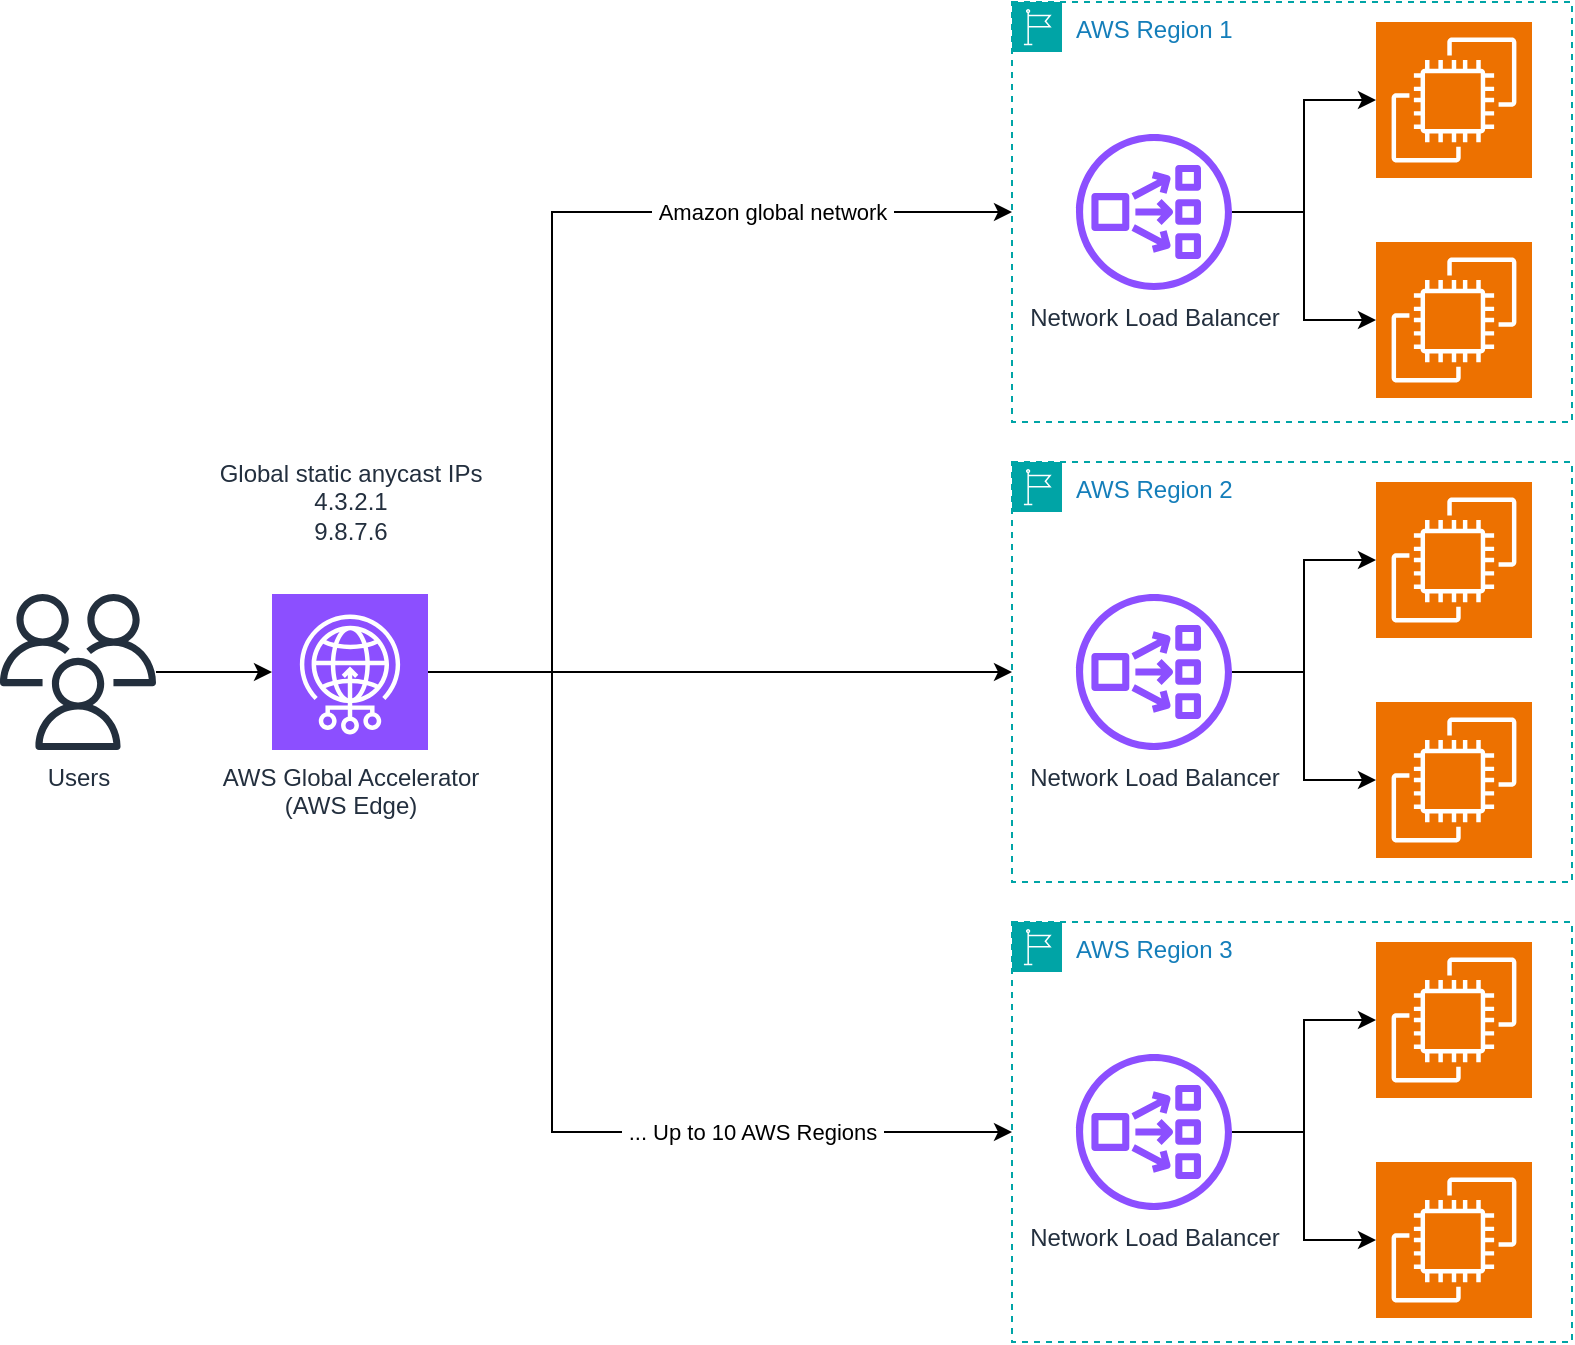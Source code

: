 <mxfile version="26.0.4">
  <diagram name="Page-1" id="mfqqPAo1RyYfkp_bL9wX">
    <mxGraphModel dx="1114" dy="1198" grid="1" gridSize="10" guides="1" tooltips="1" connect="1" arrows="1" fold="1" page="1" pageScale="1" pageWidth="850" pageHeight="1100" math="0" shadow="0">
      <root>
        <mxCell id="0" />
        <mxCell id="1" parent="0" />
        <mxCell id="pFYMNlJJEcAsN8PSd3VI-21" value="&amp;nbsp;Amazon global network&amp;nbsp;" style="edgeStyle=orthogonalEdgeStyle;rounded=0;orthogonalLoop=1;jettySize=auto;html=1;entryX=0;entryY=0.5;entryDx=0;entryDy=0;" edge="1" parent="1" source="pFYMNlJJEcAsN8PSd3VI-1" target="pFYMNlJJEcAsN8PSd3VI-15">
          <mxGeometry x="0.54" relative="1" as="geometry">
            <Array as="points">
              <mxPoint x="306" y="485" />
              <mxPoint x="306" y="255" />
            </Array>
            <mxPoint as="offset" />
          </mxGeometry>
        </mxCell>
        <mxCell id="pFYMNlJJEcAsN8PSd3VI-22" style="edgeStyle=orthogonalEdgeStyle;rounded=0;orthogonalLoop=1;jettySize=auto;html=1;" edge="1" parent="1" source="pFYMNlJJEcAsN8PSd3VI-1" target="pFYMNlJJEcAsN8PSd3VI-4">
          <mxGeometry relative="1" as="geometry" />
        </mxCell>
        <mxCell id="pFYMNlJJEcAsN8PSd3VI-23" value="&amp;nbsp;... Up to 10 AWS Regions&amp;nbsp;" style="edgeStyle=orthogonalEdgeStyle;rounded=0;orthogonalLoop=1;jettySize=auto;html=1;entryX=0;entryY=0.5;entryDx=0;entryDy=0;" edge="1" parent="1" source="pFYMNlJJEcAsN8PSd3VI-1" target="pFYMNlJJEcAsN8PSd3VI-9">
          <mxGeometry x="0.502" relative="1" as="geometry">
            <Array as="points">
              <mxPoint x="306" y="485" />
              <mxPoint x="306" y="715" />
            </Array>
            <mxPoint as="offset" />
          </mxGeometry>
        </mxCell>
        <mxCell id="pFYMNlJJEcAsN8PSd3VI-1" value="AWS Global Accelerator&lt;div&gt;(AWS Edge)&lt;/div&gt;" style="sketch=0;points=[[0,0,0],[0.25,0,0],[0.5,0,0],[0.75,0,0],[1,0,0],[0,1,0],[0.25,1,0],[0.5,1,0],[0.75,1,0],[1,1,0],[0,0.25,0],[0,0.5,0],[0,0.75,0],[1,0.25,0],[1,0.5,0],[1,0.75,0]];outlineConnect=0;fontColor=#232F3E;fillColor=#8C4FFF;strokeColor=#ffffff;dashed=0;verticalLabelPosition=bottom;verticalAlign=top;align=center;html=1;fontSize=12;fontStyle=0;aspect=fixed;shape=mxgraph.aws4.resourceIcon;resIcon=mxgraph.aws4.global_accelerator;" vertex="1" parent="1">
          <mxGeometry x="166" y="446" width="78" height="78" as="geometry" />
        </mxCell>
        <mxCell id="pFYMNlJJEcAsN8PSd3VI-4" value="AWS Region 2" style="points=[[0,0],[0.25,0],[0.5,0],[0.75,0],[1,0],[1,0.25],[1,0.5],[1,0.75],[1,1],[0.75,1],[0.5,1],[0.25,1],[0,1],[0,0.75],[0,0.5],[0,0.25]];outlineConnect=0;gradientColor=none;html=1;whiteSpace=wrap;fontSize=12;fontStyle=0;container=1;pointerEvents=0;collapsible=0;recursiveResize=0;shape=mxgraph.aws4.group;grIcon=mxgraph.aws4.group_region;strokeColor=#00A4A6;fillColor=none;verticalAlign=top;align=left;spacingLeft=30;fontColor=#147EBA;dashed=1;" vertex="1" parent="1">
          <mxGeometry x="536" y="380" width="280" height="210" as="geometry" />
        </mxCell>
        <mxCell id="pFYMNlJJEcAsN8PSd3VI-3" value="" style="sketch=0;points=[[0,0,0],[0.25,0,0],[0.5,0,0],[0.75,0,0],[1,0,0],[0,1,0],[0.25,1,0],[0.5,1,0],[0.75,1,0],[1,1,0],[0,0.25,0],[0,0.5,0],[0,0.75,0],[1,0.25,0],[1,0.5,0],[1,0.75,0]];outlineConnect=0;fontColor=#232F3E;fillColor=#ED7100;strokeColor=#ffffff;dashed=0;verticalLabelPosition=bottom;verticalAlign=top;align=center;html=1;fontSize=12;fontStyle=0;aspect=fixed;shape=mxgraph.aws4.resourceIcon;resIcon=mxgraph.aws4.ec2;" vertex="1" parent="pFYMNlJJEcAsN8PSd3VI-4">
          <mxGeometry x="182" y="10" width="78" height="78" as="geometry" />
        </mxCell>
        <mxCell id="pFYMNlJJEcAsN8PSd3VI-7" style="edgeStyle=orthogonalEdgeStyle;rounded=0;orthogonalLoop=1;jettySize=auto;html=1;" edge="1" parent="pFYMNlJJEcAsN8PSd3VI-4" source="pFYMNlJJEcAsN8PSd3VI-2" target="pFYMNlJJEcAsN8PSd3VI-3">
          <mxGeometry relative="1" as="geometry" />
        </mxCell>
        <mxCell id="pFYMNlJJEcAsN8PSd3VI-8" style="edgeStyle=orthogonalEdgeStyle;rounded=0;orthogonalLoop=1;jettySize=auto;html=1;" edge="1" parent="pFYMNlJJEcAsN8PSd3VI-4" source="pFYMNlJJEcAsN8PSd3VI-2" target="pFYMNlJJEcAsN8PSd3VI-6">
          <mxGeometry relative="1" as="geometry" />
        </mxCell>
        <mxCell id="pFYMNlJJEcAsN8PSd3VI-2" value="Network Load Balancer" style="sketch=0;outlineConnect=0;fontColor=#232F3E;gradientColor=none;fillColor=#8C4FFF;strokeColor=none;dashed=0;verticalLabelPosition=bottom;verticalAlign=top;align=center;html=1;fontSize=12;fontStyle=0;aspect=fixed;pointerEvents=1;shape=mxgraph.aws4.network_load_balancer;" vertex="1" parent="pFYMNlJJEcAsN8PSd3VI-4">
          <mxGeometry x="32" y="66" width="78" height="78" as="geometry" />
        </mxCell>
        <mxCell id="pFYMNlJJEcAsN8PSd3VI-6" value="" style="sketch=0;points=[[0,0,0],[0.25,0,0],[0.5,0,0],[0.75,0,0],[1,0,0],[0,1,0],[0.25,1,0],[0.5,1,0],[0.75,1,0],[1,1,0],[0,0.25,0],[0,0.5,0],[0,0.75,0],[1,0.25,0],[1,0.5,0],[1,0.75,0]];outlineConnect=0;fontColor=#232F3E;fillColor=#ED7100;strokeColor=#ffffff;dashed=0;verticalLabelPosition=bottom;verticalAlign=top;align=center;html=1;fontSize=12;fontStyle=0;aspect=fixed;shape=mxgraph.aws4.resourceIcon;resIcon=mxgraph.aws4.ec2;" vertex="1" parent="pFYMNlJJEcAsN8PSd3VI-4">
          <mxGeometry x="182" y="120" width="78" height="78" as="geometry" />
        </mxCell>
        <mxCell id="pFYMNlJJEcAsN8PSd3VI-9" value="AWS Region 3" style="points=[[0,0],[0.25,0],[0.5,0],[0.75,0],[1,0],[1,0.25],[1,0.5],[1,0.75],[1,1],[0.75,1],[0.5,1],[0.25,1],[0,1],[0,0.75],[0,0.5],[0,0.25]];outlineConnect=0;gradientColor=none;html=1;whiteSpace=wrap;fontSize=12;fontStyle=0;container=1;pointerEvents=0;collapsible=0;recursiveResize=0;shape=mxgraph.aws4.group;grIcon=mxgraph.aws4.group_region;strokeColor=#00A4A6;fillColor=none;verticalAlign=top;align=left;spacingLeft=30;fontColor=#147EBA;dashed=1;" vertex="1" parent="1">
          <mxGeometry x="536" y="610" width="280" height="210" as="geometry" />
        </mxCell>
        <mxCell id="pFYMNlJJEcAsN8PSd3VI-10" value="" style="sketch=0;points=[[0,0,0],[0.25,0,0],[0.5,0,0],[0.75,0,0],[1,0,0],[0,1,0],[0.25,1,0],[0.5,1,0],[0.75,1,0],[1,1,0],[0,0.25,0],[0,0.5,0],[0,0.75,0],[1,0.25,0],[1,0.5,0],[1,0.75,0]];outlineConnect=0;fontColor=#232F3E;fillColor=#ED7100;strokeColor=#ffffff;dashed=0;verticalLabelPosition=bottom;verticalAlign=top;align=center;html=1;fontSize=12;fontStyle=0;aspect=fixed;shape=mxgraph.aws4.resourceIcon;resIcon=mxgraph.aws4.ec2;" vertex="1" parent="pFYMNlJJEcAsN8PSd3VI-9">
          <mxGeometry x="182" y="10" width="78" height="78" as="geometry" />
        </mxCell>
        <mxCell id="pFYMNlJJEcAsN8PSd3VI-11" style="edgeStyle=orthogonalEdgeStyle;rounded=0;orthogonalLoop=1;jettySize=auto;html=1;" edge="1" parent="pFYMNlJJEcAsN8PSd3VI-9" source="pFYMNlJJEcAsN8PSd3VI-13" target="pFYMNlJJEcAsN8PSd3VI-10">
          <mxGeometry relative="1" as="geometry" />
        </mxCell>
        <mxCell id="pFYMNlJJEcAsN8PSd3VI-12" style="edgeStyle=orthogonalEdgeStyle;rounded=0;orthogonalLoop=1;jettySize=auto;html=1;" edge="1" parent="pFYMNlJJEcAsN8PSd3VI-9" source="pFYMNlJJEcAsN8PSd3VI-13" target="pFYMNlJJEcAsN8PSd3VI-14">
          <mxGeometry relative="1" as="geometry" />
        </mxCell>
        <mxCell id="pFYMNlJJEcAsN8PSd3VI-13" value="Network Load Balancer" style="sketch=0;outlineConnect=0;fontColor=#232F3E;gradientColor=none;fillColor=#8C4FFF;strokeColor=none;dashed=0;verticalLabelPosition=bottom;verticalAlign=top;align=center;html=1;fontSize=12;fontStyle=0;aspect=fixed;pointerEvents=1;shape=mxgraph.aws4.network_load_balancer;" vertex="1" parent="pFYMNlJJEcAsN8PSd3VI-9">
          <mxGeometry x="32" y="66" width="78" height="78" as="geometry" />
        </mxCell>
        <mxCell id="pFYMNlJJEcAsN8PSd3VI-14" value="" style="sketch=0;points=[[0,0,0],[0.25,0,0],[0.5,0,0],[0.75,0,0],[1,0,0],[0,1,0],[0.25,1,0],[0.5,1,0],[0.75,1,0],[1,1,0],[0,0.25,0],[0,0.5,0],[0,0.75,0],[1,0.25,0],[1,0.5,0],[1,0.75,0]];outlineConnect=0;fontColor=#232F3E;fillColor=#ED7100;strokeColor=#ffffff;dashed=0;verticalLabelPosition=bottom;verticalAlign=top;align=center;html=1;fontSize=12;fontStyle=0;aspect=fixed;shape=mxgraph.aws4.resourceIcon;resIcon=mxgraph.aws4.ec2;" vertex="1" parent="pFYMNlJJEcAsN8PSd3VI-9">
          <mxGeometry x="182" y="120" width="78" height="78" as="geometry" />
        </mxCell>
        <mxCell id="pFYMNlJJEcAsN8PSd3VI-15" value="AWS Region 1" style="points=[[0,0],[0.25,0],[0.5,0],[0.75,0],[1,0],[1,0.25],[1,0.5],[1,0.75],[1,1],[0.75,1],[0.5,1],[0.25,1],[0,1],[0,0.75],[0,0.5],[0,0.25]];outlineConnect=0;gradientColor=none;html=1;whiteSpace=wrap;fontSize=12;fontStyle=0;container=1;pointerEvents=0;collapsible=0;recursiveResize=0;shape=mxgraph.aws4.group;grIcon=mxgraph.aws4.group_region;strokeColor=#00A4A6;fillColor=none;verticalAlign=top;align=left;spacingLeft=30;fontColor=#147EBA;dashed=1;" vertex="1" parent="1">
          <mxGeometry x="536" y="150" width="280" height="210" as="geometry" />
        </mxCell>
        <mxCell id="pFYMNlJJEcAsN8PSd3VI-16" value="" style="sketch=0;points=[[0,0,0],[0.25,0,0],[0.5,0,0],[0.75,0,0],[1,0,0],[0,1,0],[0.25,1,0],[0.5,1,0],[0.75,1,0],[1,1,0],[0,0.25,0],[0,0.5,0],[0,0.75,0],[1,0.25,0],[1,0.5,0],[1,0.75,0]];outlineConnect=0;fontColor=#232F3E;fillColor=#ED7100;strokeColor=#ffffff;dashed=0;verticalLabelPosition=bottom;verticalAlign=top;align=center;html=1;fontSize=12;fontStyle=0;aspect=fixed;shape=mxgraph.aws4.resourceIcon;resIcon=mxgraph.aws4.ec2;" vertex="1" parent="pFYMNlJJEcAsN8PSd3VI-15">
          <mxGeometry x="182" y="10" width="78" height="78" as="geometry" />
        </mxCell>
        <mxCell id="pFYMNlJJEcAsN8PSd3VI-17" style="edgeStyle=orthogonalEdgeStyle;rounded=0;orthogonalLoop=1;jettySize=auto;html=1;" edge="1" parent="pFYMNlJJEcAsN8PSd3VI-15" source="pFYMNlJJEcAsN8PSd3VI-19" target="pFYMNlJJEcAsN8PSd3VI-16">
          <mxGeometry relative="1" as="geometry" />
        </mxCell>
        <mxCell id="pFYMNlJJEcAsN8PSd3VI-18" style="edgeStyle=orthogonalEdgeStyle;rounded=0;orthogonalLoop=1;jettySize=auto;html=1;" edge="1" parent="pFYMNlJJEcAsN8PSd3VI-15" source="pFYMNlJJEcAsN8PSd3VI-19" target="pFYMNlJJEcAsN8PSd3VI-20">
          <mxGeometry relative="1" as="geometry" />
        </mxCell>
        <mxCell id="pFYMNlJJEcAsN8PSd3VI-19" value="Network Load Balancer" style="sketch=0;outlineConnect=0;fontColor=#232F3E;gradientColor=none;fillColor=#8C4FFF;strokeColor=none;dashed=0;verticalLabelPosition=bottom;verticalAlign=top;align=center;html=1;fontSize=12;fontStyle=0;aspect=fixed;pointerEvents=1;shape=mxgraph.aws4.network_load_balancer;" vertex="1" parent="pFYMNlJJEcAsN8PSd3VI-15">
          <mxGeometry x="32" y="66" width="78" height="78" as="geometry" />
        </mxCell>
        <mxCell id="pFYMNlJJEcAsN8PSd3VI-20" value="" style="sketch=0;points=[[0,0,0],[0.25,0,0],[0.5,0,0],[0.75,0,0],[1,0,0],[0,1,0],[0.25,1,0],[0.5,1,0],[0.75,1,0],[1,1,0],[0,0.25,0],[0,0.5,0],[0,0.75,0],[1,0.25,0],[1,0.5,0],[1,0.75,0]];outlineConnect=0;fontColor=#232F3E;fillColor=#ED7100;strokeColor=#ffffff;dashed=0;verticalLabelPosition=bottom;verticalAlign=top;align=center;html=1;fontSize=12;fontStyle=0;aspect=fixed;shape=mxgraph.aws4.resourceIcon;resIcon=mxgraph.aws4.ec2;" vertex="1" parent="pFYMNlJJEcAsN8PSd3VI-15">
          <mxGeometry x="182" y="120" width="78" height="78" as="geometry" />
        </mxCell>
        <mxCell id="pFYMNlJJEcAsN8PSd3VI-24" value="&lt;span style=&quot;color: rgb(35, 47, 62);&quot;&gt;Global static anycast IPs&lt;/span&gt;&lt;div style=&quot;color: rgb(35, 47, 62);&quot;&gt;4.3.2.1&lt;/div&gt;&lt;div style=&quot;color: rgb(35, 47, 62);&quot;&gt;9.8.7.6&lt;/div&gt;" style="text;html=1;align=center;verticalAlign=middle;resizable=0;points=[];autosize=1;strokeColor=none;fillColor=none;" vertex="1" parent="1">
          <mxGeometry x="130" y="370" width="150" height="60" as="geometry" />
        </mxCell>
        <mxCell id="pFYMNlJJEcAsN8PSd3VI-26" style="edgeStyle=orthogonalEdgeStyle;rounded=0;orthogonalLoop=1;jettySize=auto;html=1;" edge="1" parent="1" source="pFYMNlJJEcAsN8PSd3VI-25" target="pFYMNlJJEcAsN8PSd3VI-1">
          <mxGeometry relative="1" as="geometry" />
        </mxCell>
        <mxCell id="pFYMNlJJEcAsN8PSd3VI-25" value="Users" style="sketch=0;outlineConnect=0;fontColor=#232F3E;gradientColor=none;fillColor=#232F3D;strokeColor=none;dashed=0;verticalLabelPosition=bottom;verticalAlign=top;align=center;html=1;fontSize=12;fontStyle=0;aspect=fixed;pointerEvents=1;shape=mxgraph.aws4.users;" vertex="1" parent="1">
          <mxGeometry x="30" y="446" width="78" height="78" as="geometry" />
        </mxCell>
      </root>
    </mxGraphModel>
  </diagram>
</mxfile>
